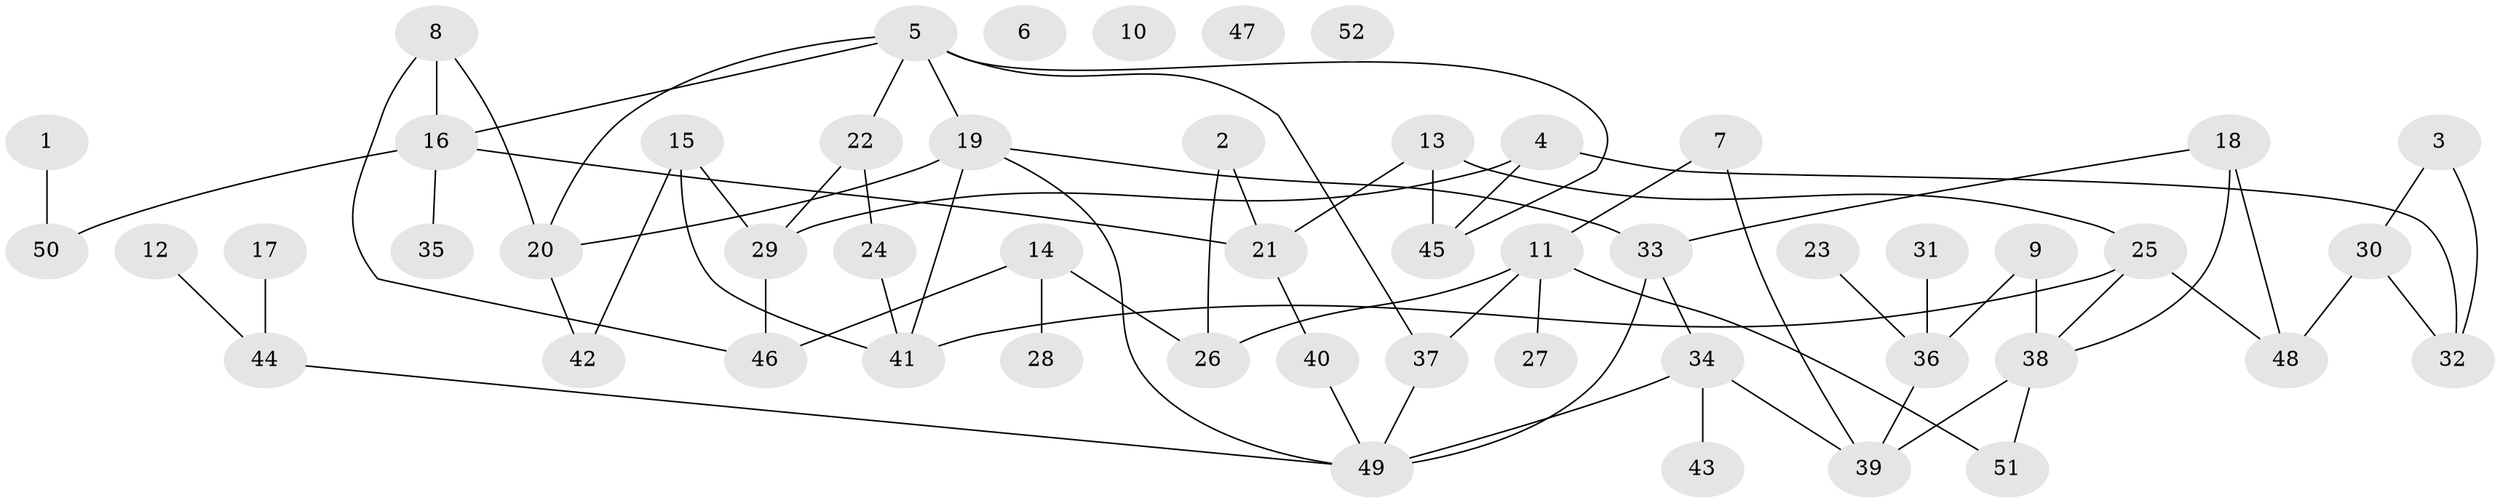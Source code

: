 // coarse degree distribution, {0: 0.2, 2: 0.2, 1: 0.2, 3: 0.2, 5: 0.05, 7: 0.05, 4: 0.1}
// Generated by graph-tools (version 1.1) at 2025/43/03/04/25 21:43:02]
// undirected, 52 vertices, 70 edges
graph export_dot {
graph [start="1"]
  node [color=gray90,style=filled];
  1;
  2;
  3;
  4;
  5;
  6;
  7;
  8;
  9;
  10;
  11;
  12;
  13;
  14;
  15;
  16;
  17;
  18;
  19;
  20;
  21;
  22;
  23;
  24;
  25;
  26;
  27;
  28;
  29;
  30;
  31;
  32;
  33;
  34;
  35;
  36;
  37;
  38;
  39;
  40;
  41;
  42;
  43;
  44;
  45;
  46;
  47;
  48;
  49;
  50;
  51;
  52;
  1 -- 50;
  2 -- 21;
  2 -- 26;
  3 -- 30;
  3 -- 32;
  4 -- 29;
  4 -- 32;
  4 -- 45;
  5 -- 16;
  5 -- 19;
  5 -- 20;
  5 -- 22;
  5 -- 37;
  5 -- 45;
  7 -- 11;
  7 -- 39;
  8 -- 16;
  8 -- 20;
  8 -- 46;
  9 -- 36;
  9 -- 38;
  11 -- 26;
  11 -- 27;
  11 -- 37;
  11 -- 51;
  12 -- 44;
  13 -- 21;
  13 -- 25;
  13 -- 45;
  14 -- 26;
  14 -- 28;
  14 -- 46;
  15 -- 29;
  15 -- 41;
  15 -- 42;
  16 -- 21;
  16 -- 35;
  16 -- 50;
  17 -- 44;
  18 -- 33;
  18 -- 38;
  18 -- 48;
  19 -- 20;
  19 -- 33;
  19 -- 41;
  19 -- 49;
  20 -- 42;
  21 -- 40;
  22 -- 24;
  22 -- 29;
  23 -- 36;
  24 -- 41;
  25 -- 38;
  25 -- 41;
  25 -- 48;
  29 -- 46;
  30 -- 32;
  30 -- 48;
  31 -- 36;
  33 -- 34;
  33 -- 49;
  34 -- 39;
  34 -- 43;
  34 -- 49;
  36 -- 39;
  37 -- 49;
  38 -- 39;
  38 -- 51;
  40 -- 49;
  44 -- 49;
}
